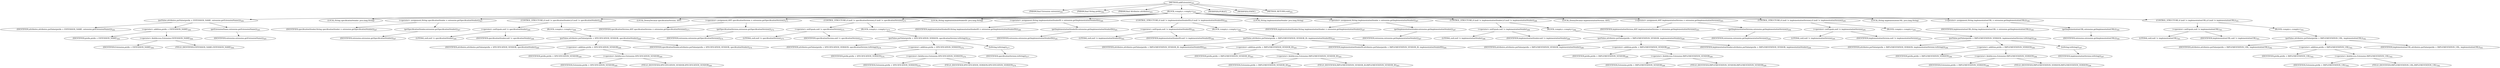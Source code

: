 digraph "addExtension" {  
"246" [label = <(METHOD,addExtension)<SUB>261</SUB>> ]
"247" [label = <(PARAM,final Extension extension)<SUB>261</SUB>> ]
"248" [label = <(PARAM,final String prefix)<SUB>262</SUB>> ]
"249" [label = <(PARAM,final Attributes attributes)<SUB>263</SUB>> ]
"250" [label = <(BLOCK,&lt;empty&gt;,&lt;empty&gt;)<SUB>263</SUB>> ]
"251" [label = <(putValue,attributes.putValue(prefix + EXTENSION_NAME, extension.getExtensionName()))<SUB>264</SUB>> ]
"252" [label = <(IDENTIFIER,attributes,attributes.putValue(prefix + EXTENSION_NAME, extension.getExtensionName()))<SUB>264</SUB>> ]
"253" [label = <(&lt;operator&gt;.addition,prefix + EXTENSION_NAME)<SUB>264</SUB>> ]
"254" [label = <(IDENTIFIER,prefix,prefix + EXTENSION_NAME)<SUB>264</SUB>> ]
"255" [label = <(&lt;operator&gt;.fieldAccess,Extension.EXTENSION_NAME)<SUB>264</SUB>> ]
"256" [label = <(IDENTIFIER,Extension,prefix + EXTENSION_NAME)<SUB>264</SUB>> ]
"257" [label = <(FIELD_IDENTIFIER,EXTENSION_NAME,EXTENSION_NAME)<SUB>264</SUB>> ]
"258" [label = <(getExtensionName,extension.getExtensionName())<SUB>265</SUB>> ]
"259" [label = <(IDENTIFIER,extension,extension.getExtensionName())<SUB>265</SUB>> ]
"260" [label = <(LOCAL,String specificationVendor: java.lang.String)> ]
"261" [label = <(&lt;operator&gt;.assignment,String specificationVendor = extension.getSpecificationVendor())<SUB>267</SUB>> ]
"262" [label = <(IDENTIFIER,specificationVendor,String specificationVendor = extension.getSpecificationVendor())<SUB>267</SUB>> ]
"263" [label = <(getSpecificationVendor,extension.getSpecificationVendor())<SUB>267</SUB>> ]
"264" [label = <(IDENTIFIER,extension,extension.getSpecificationVendor())<SUB>267</SUB>> ]
"265" [label = <(CONTROL_STRUCTURE,if (null != specificationVendor),if (null != specificationVendor))<SUB>268</SUB>> ]
"266" [label = <(&lt;operator&gt;.notEquals,null != specificationVendor)<SUB>268</SUB>> ]
"267" [label = <(LITERAL,null,null != specificationVendor)<SUB>268</SUB>> ]
"268" [label = <(IDENTIFIER,specificationVendor,null != specificationVendor)<SUB>268</SUB>> ]
"269" [label = <(BLOCK,&lt;empty&gt;,&lt;empty&gt;)<SUB>268</SUB>> ]
"270" [label = <(putValue,attributes.putValue(prefix + SPECIFICATION_VENDOR, specificationVendor))<SUB>269</SUB>> ]
"271" [label = <(IDENTIFIER,attributes,attributes.putValue(prefix + SPECIFICATION_VENDOR, specificationVendor))<SUB>269</SUB>> ]
"272" [label = <(&lt;operator&gt;.addition,prefix + SPECIFICATION_VENDOR)<SUB>269</SUB>> ]
"273" [label = <(IDENTIFIER,prefix,prefix + SPECIFICATION_VENDOR)<SUB>269</SUB>> ]
"274" [label = <(&lt;operator&gt;.fieldAccess,Extension.SPECIFICATION_VENDOR)<SUB>269</SUB>> ]
"275" [label = <(IDENTIFIER,Extension,prefix + SPECIFICATION_VENDOR)<SUB>269</SUB>> ]
"276" [label = <(FIELD_IDENTIFIER,SPECIFICATION_VENDOR,SPECIFICATION_VENDOR)<SUB>269</SUB>> ]
"277" [label = <(IDENTIFIER,specificationVendor,attributes.putValue(prefix + SPECIFICATION_VENDOR, specificationVendor))<SUB>270</SUB>> ]
"278" [label = <(LOCAL,DeweyDecimal specificationVersion: ANY)> ]
"279" [label = <(&lt;operator&gt;.assignment,ANY specificationVersion = extension.getSpecificationVersion())<SUB>273</SUB>> ]
"280" [label = <(IDENTIFIER,specificationVersion,ANY specificationVersion = extension.getSpecificationVersion())<SUB>273</SUB>> ]
"281" [label = <(getSpecificationVersion,extension.getSpecificationVersion())<SUB>274</SUB>> ]
"282" [label = <(IDENTIFIER,extension,extension.getSpecificationVersion())<SUB>274</SUB>> ]
"283" [label = <(CONTROL_STRUCTURE,if (null != specificationVersion),if (null != specificationVersion))<SUB>275</SUB>> ]
"284" [label = <(&lt;operator&gt;.notEquals,null != specificationVersion)<SUB>275</SUB>> ]
"285" [label = <(LITERAL,null,null != specificationVersion)<SUB>275</SUB>> ]
"286" [label = <(IDENTIFIER,specificationVersion,null != specificationVersion)<SUB>275</SUB>> ]
"287" [label = <(BLOCK,&lt;empty&gt;,&lt;empty&gt;)<SUB>275</SUB>> ]
"288" [label = <(putValue,putValue(prefix + SPECIFICATION_VERSION, specificationVersion.toString()))<SUB>276</SUB>> ]
"289" [label = <(IDENTIFIER,attributes,putValue(prefix + SPECIFICATION_VERSION, specificationVersion.toString()))<SUB>276</SUB>> ]
"290" [label = <(&lt;operator&gt;.addition,prefix + SPECIFICATION_VERSION)<SUB>276</SUB>> ]
"291" [label = <(IDENTIFIER,prefix,prefix + SPECIFICATION_VERSION)<SUB>276</SUB>> ]
"292" [label = <(&lt;operator&gt;.fieldAccess,Extension.SPECIFICATION_VERSION)<SUB>276</SUB>> ]
"293" [label = <(IDENTIFIER,Extension,prefix + SPECIFICATION_VERSION)<SUB>276</SUB>> ]
"294" [label = <(FIELD_IDENTIFIER,SPECIFICATION_VERSION,SPECIFICATION_VERSION)<SUB>276</SUB>> ]
"295" [label = <(toString,toString())<SUB>277</SUB>> ]
"296" [label = <(IDENTIFIER,specificationVersion,toString())<SUB>277</SUB>> ]
"297" [label = <(LOCAL,String implementationVendorID: java.lang.String)> ]
"298" [label = <(&lt;operator&gt;.assignment,String implementationVendorID = extension.getImplementationVendorID())<SUB>280</SUB>> ]
"299" [label = <(IDENTIFIER,implementationVendorID,String implementationVendorID = extension.getImplementationVendorID())<SUB>280</SUB>> ]
"300" [label = <(getImplementationVendorID,extension.getImplementationVendorID())<SUB>281</SUB>> ]
"301" [label = <(IDENTIFIER,extension,extension.getImplementationVendorID())<SUB>281</SUB>> ]
"302" [label = <(CONTROL_STRUCTURE,if (null != implementationVendorID),if (null != implementationVendorID))<SUB>282</SUB>> ]
"303" [label = <(&lt;operator&gt;.notEquals,null != implementationVendorID)<SUB>282</SUB>> ]
"304" [label = <(LITERAL,null,null != implementationVendorID)<SUB>282</SUB>> ]
"305" [label = <(IDENTIFIER,implementationVendorID,null != implementationVendorID)<SUB>282</SUB>> ]
"306" [label = <(BLOCK,&lt;empty&gt;,&lt;empty&gt;)<SUB>282</SUB>> ]
"307" [label = <(putValue,attributes.putValue(prefix + IMPLEMENTATION_VENDOR_ID, implementationVendorID))<SUB>283</SUB>> ]
"308" [label = <(IDENTIFIER,attributes,attributes.putValue(prefix + IMPLEMENTATION_VENDOR_ID, implementationVendorID))<SUB>283</SUB>> ]
"309" [label = <(&lt;operator&gt;.addition,prefix + IMPLEMENTATION_VENDOR_ID)<SUB>283</SUB>> ]
"310" [label = <(IDENTIFIER,prefix,prefix + IMPLEMENTATION_VENDOR_ID)<SUB>283</SUB>> ]
"311" [label = <(&lt;operator&gt;.fieldAccess,Extension.IMPLEMENTATION_VENDOR_ID)<SUB>283</SUB>> ]
"312" [label = <(IDENTIFIER,Extension,prefix + IMPLEMENTATION_VENDOR_ID)<SUB>283</SUB>> ]
"313" [label = <(FIELD_IDENTIFIER,IMPLEMENTATION_VENDOR_ID,IMPLEMENTATION_VENDOR_ID)<SUB>283</SUB>> ]
"314" [label = <(IDENTIFIER,implementationVendorID,attributes.putValue(prefix + IMPLEMENTATION_VENDOR_ID, implementationVendorID))<SUB>284</SUB>> ]
"315" [label = <(LOCAL,String implementationVendor: java.lang.String)> ]
"316" [label = <(&lt;operator&gt;.assignment,String implementationVendor = extension.getImplementationVendor())<SUB>287</SUB>> ]
"317" [label = <(IDENTIFIER,implementationVendor,String implementationVendor = extension.getImplementationVendor())<SUB>287</SUB>> ]
"318" [label = <(getImplementationVendor,extension.getImplementationVendor())<SUB>287</SUB>> ]
"319" [label = <(IDENTIFIER,extension,extension.getImplementationVendor())<SUB>287</SUB>> ]
"320" [label = <(CONTROL_STRUCTURE,if (null != implementationVendor),if (null != implementationVendor))<SUB>288</SUB>> ]
"321" [label = <(&lt;operator&gt;.notEquals,null != implementationVendor)<SUB>288</SUB>> ]
"322" [label = <(LITERAL,null,null != implementationVendor)<SUB>288</SUB>> ]
"323" [label = <(IDENTIFIER,implementationVendor,null != implementationVendor)<SUB>288</SUB>> ]
"324" [label = <(BLOCK,&lt;empty&gt;,&lt;empty&gt;)<SUB>288</SUB>> ]
"325" [label = <(putValue,attributes.putValue(prefix + IMPLEMENTATION_VENDOR, implementationVendor))<SUB>289</SUB>> ]
"326" [label = <(IDENTIFIER,attributes,attributes.putValue(prefix + IMPLEMENTATION_VENDOR, implementationVendor))<SUB>289</SUB>> ]
"327" [label = <(&lt;operator&gt;.addition,prefix + IMPLEMENTATION_VENDOR)<SUB>289</SUB>> ]
"328" [label = <(IDENTIFIER,prefix,prefix + IMPLEMENTATION_VENDOR)<SUB>289</SUB>> ]
"329" [label = <(&lt;operator&gt;.fieldAccess,Extension.IMPLEMENTATION_VENDOR)<SUB>289</SUB>> ]
"330" [label = <(IDENTIFIER,Extension,prefix + IMPLEMENTATION_VENDOR)<SUB>289</SUB>> ]
"331" [label = <(FIELD_IDENTIFIER,IMPLEMENTATION_VENDOR,IMPLEMENTATION_VENDOR)<SUB>289</SUB>> ]
"332" [label = <(IDENTIFIER,implementationVendor,attributes.putValue(prefix + IMPLEMENTATION_VENDOR, implementationVendor))<SUB>290</SUB>> ]
"333" [label = <(LOCAL,DeweyDecimal implementationVersion: ANY)> ]
"334" [label = <(&lt;operator&gt;.assignment,ANY implementationVersion = extension.getImplementationVersion())<SUB>293</SUB>> ]
"335" [label = <(IDENTIFIER,implementationVersion,ANY implementationVersion = extension.getImplementationVersion())<SUB>293</SUB>> ]
"336" [label = <(getImplementationVersion,extension.getImplementationVersion())<SUB>294</SUB>> ]
"337" [label = <(IDENTIFIER,extension,extension.getImplementationVersion())<SUB>294</SUB>> ]
"338" [label = <(CONTROL_STRUCTURE,if (null != implementationVersion),if (null != implementationVersion))<SUB>295</SUB>> ]
"339" [label = <(&lt;operator&gt;.notEquals,null != implementationVersion)<SUB>295</SUB>> ]
"340" [label = <(LITERAL,null,null != implementationVersion)<SUB>295</SUB>> ]
"341" [label = <(IDENTIFIER,implementationVersion,null != implementationVersion)<SUB>295</SUB>> ]
"342" [label = <(BLOCK,&lt;empty&gt;,&lt;empty&gt;)<SUB>295</SUB>> ]
"343" [label = <(putValue,putValue(prefix + IMPLEMENTATION_VERSION, implementationVersion.toString()))<SUB>296</SUB>> ]
"344" [label = <(IDENTIFIER,attributes,putValue(prefix + IMPLEMENTATION_VERSION, implementationVersion.toString()))<SUB>296</SUB>> ]
"345" [label = <(&lt;operator&gt;.addition,prefix + IMPLEMENTATION_VERSION)<SUB>296</SUB>> ]
"346" [label = <(IDENTIFIER,prefix,prefix + IMPLEMENTATION_VERSION)<SUB>296</SUB>> ]
"347" [label = <(&lt;operator&gt;.fieldAccess,Extension.IMPLEMENTATION_VERSION)<SUB>296</SUB>> ]
"348" [label = <(IDENTIFIER,Extension,prefix + IMPLEMENTATION_VERSION)<SUB>296</SUB>> ]
"349" [label = <(FIELD_IDENTIFIER,IMPLEMENTATION_VERSION,IMPLEMENTATION_VERSION)<SUB>296</SUB>> ]
"350" [label = <(toString,toString())<SUB>297</SUB>> ]
"351" [label = <(IDENTIFIER,implementationVersion,toString())<SUB>297</SUB>> ]
"352" [label = <(LOCAL,String implementationURL: java.lang.String)> ]
"353" [label = <(&lt;operator&gt;.assignment,String implementationURL = extension.getImplementationURL())<SUB>300</SUB>> ]
"354" [label = <(IDENTIFIER,implementationURL,String implementationURL = extension.getImplementationURL())<SUB>300</SUB>> ]
"355" [label = <(getImplementationURL,extension.getImplementationURL())<SUB>300</SUB>> ]
"356" [label = <(IDENTIFIER,extension,extension.getImplementationURL())<SUB>300</SUB>> ]
"357" [label = <(CONTROL_STRUCTURE,if (null != implementationURL),if (null != implementationURL))<SUB>301</SUB>> ]
"358" [label = <(&lt;operator&gt;.notEquals,null != implementationURL)<SUB>301</SUB>> ]
"359" [label = <(LITERAL,null,null != implementationURL)<SUB>301</SUB>> ]
"360" [label = <(IDENTIFIER,implementationURL,null != implementationURL)<SUB>301</SUB>> ]
"361" [label = <(BLOCK,&lt;empty&gt;,&lt;empty&gt;)<SUB>301</SUB>> ]
"362" [label = <(putValue,attributes.putValue(prefix + IMPLEMENTATION_URL, implementationURL))<SUB>302</SUB>> ]
"363" [label = <(IDENTIFIER,attributes,attributes.putValue(prefix + IMPLEMENTATION_URL, implementationURL))<SUB>302</SUB>> ]
"364" [label = <(&lt;operator&gt;.addition,prefix + IMPLEMENTATION_URL)<SUB>302</SUB>> ]
"365" [label = <(IDENTIFIER,prefix,prefix + IMPLEMENTATION_URL)<SUB>302</SUB>> ]
"366" [label = <(&lt;operator&gt;.fieldAccess,Extension.IMPLEMENTATION_URL)<SUB>302</SUB>> ]
"367" [label = <(IDENTIFIER,Extension,prefix + IMPLEMENTATION_URL)<SUB>302</SUB>> ]
"368" [label = <(FIELD_IDENTIFIER,IMPLEMENTATION_URL,IMPLEMENTATION_URL)<SUB>302</SUB>> ]
"369" [label = <(IDENTIFIER,implementationURL,attributes.putValue(prefix + IMPLEMENTATION_URL, implementationURL))<SUB>303</SUB>> ]
"370" [label = <(MODIFIER,PUBLIC)> ]
"371" [label = <(MODIFIER,STATIC)> ]
"372" [label = <(METHOD_RETURN,void)<SUB>261</SUB>> ]
  "246" -> "247" 
  "246" -> "248" 
  "246" -> "249" 
  "246" -> "250" 
  "246" -> "370" 
  "246" -> "371" 
  "246" -> "372" 
  "250" -> "251" 
  "250" -> "260" 
  "250" -> "261" 
  "250" -> "265" 
  "250" -> "278" 
  "250" -> "279" 
  "250" -> "283" 
  "250" -> "297" 
  "250" -> "298" 
  "250" -> "302" 
  "250" -> "315" 
  "250" -> "316" 
  "250" -> "320" 
  "250" -> "333" 
  "250" -> "334" 
  "250" -> "338" 
  "250" -> "352" 
  "250" -> "353" 
  "250" -> "357" 
  "251" -> "252" 
  "251" -> "253" 
  "251" -> "258" 
  "253" -> "254" 
  "253" -> "255" 
  "255" -> "256" 
  "255" -> "257" 
  "258" -> "259" 
  "261" -> "262" 
  "261" -> "263" 
  "263" -> "264" 
  "265" -> "266" 
  "265" -> "269" 
  "266" -> "267" 
  "266" -> "268" 
  "269" -> "270" 
  "270" -> "271" 
  "270" -> "272" 
  "270" -> "277" 
  "272" -> "273" 
  "272" -> "274" 
  "274" -> "275" 
  "274" -> "276" 
  "279" -> "280" 
  "279" -> "281" 
  "281" -> "282" 
  "283" -> "284" 
  "283" -> "287" 
  "284" -> "285" 
  "284" -> "286" 
  "287" -> "288" 
  "288" -> "289" 
  "288" -> "290" 
  "288" -> "295" 
  "290" -> "291" 
  "290" -> "292" 
  "292" -> "293" 
  "292" -> "294" 
  "295" -> "296" 
  "298" -> "299" 
  "298" -> "300" 
  "300" -> "301" 
  "302" -> "303" 
  "302" -> "306" 
  "303" -> "304" 
  "303" -> "305" 
  "306" -> "307" 
  "307" -> "308" 
  "307" -> "309" 
  "307" -> "314" 
  "309" -> "310" 
  "309" -> "311" 
  "311" -> "312" 
  "311" -> "313" 
  "316" -> "317" 
  "316" -> "318" 
  "318" -> "319" 
  "320" -> "321" 
  "320" -> "324" 
  "321" -> "322" 
  "321" -> "323" 
  "324" -> "325" 
  "325" -> "326" 
  "325" -> "327" 
  "325" -> "332" 
  "327" -> "328" 
  "327" -> "329" 
  "329" -> "330" 
  "329" -> "331" 
  "334" -> "335" 
  "334" -> "336" 
  "336" -> "337" 
  "338" -> "339" 
  "338" -> "342" 
  "339" -> "340" 
  "339" -> "341" 
  "342" -> "343" 
  "343" -> "344" 
  "343" -> "345" 
  "343" -> "350" 
  "345" -> "346" 
  "345" -> "347" 
  "347" -> "348" 
  "347" -> "349" 
  "350" -> "351" 
  "353" -> "354" 
  "353" -> "355" 
  "355" -> "356" 
  "357" -> "358" 
  "357" -> "361" 
  "358" -> "359" 
  "358" -> "360" 
  "361" -> "362" 
  "362" -> "363" 
  "362" -> "364" 
  "362" -> "369" 
  "364" -> "365" 
  "364" -> "366" 
  "366" -> "367" 
  "366" -> "368" 
}
